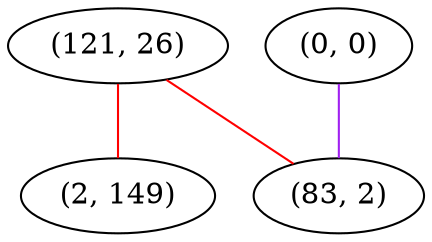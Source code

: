 graph "" {
"(121, 26)";
"(2, 149)";
"(0, 0)";
"(83, 2)";
"(121, 26)" -- "(2, 149)"  [color=red, key=0, weight=1];
"(121, 26)" -- "(83, 2)"  [color=red, key=0, weight=1];
"(0, 0)" -- "(83, 2)"  [color=purple, key=0, weight=4];
}
